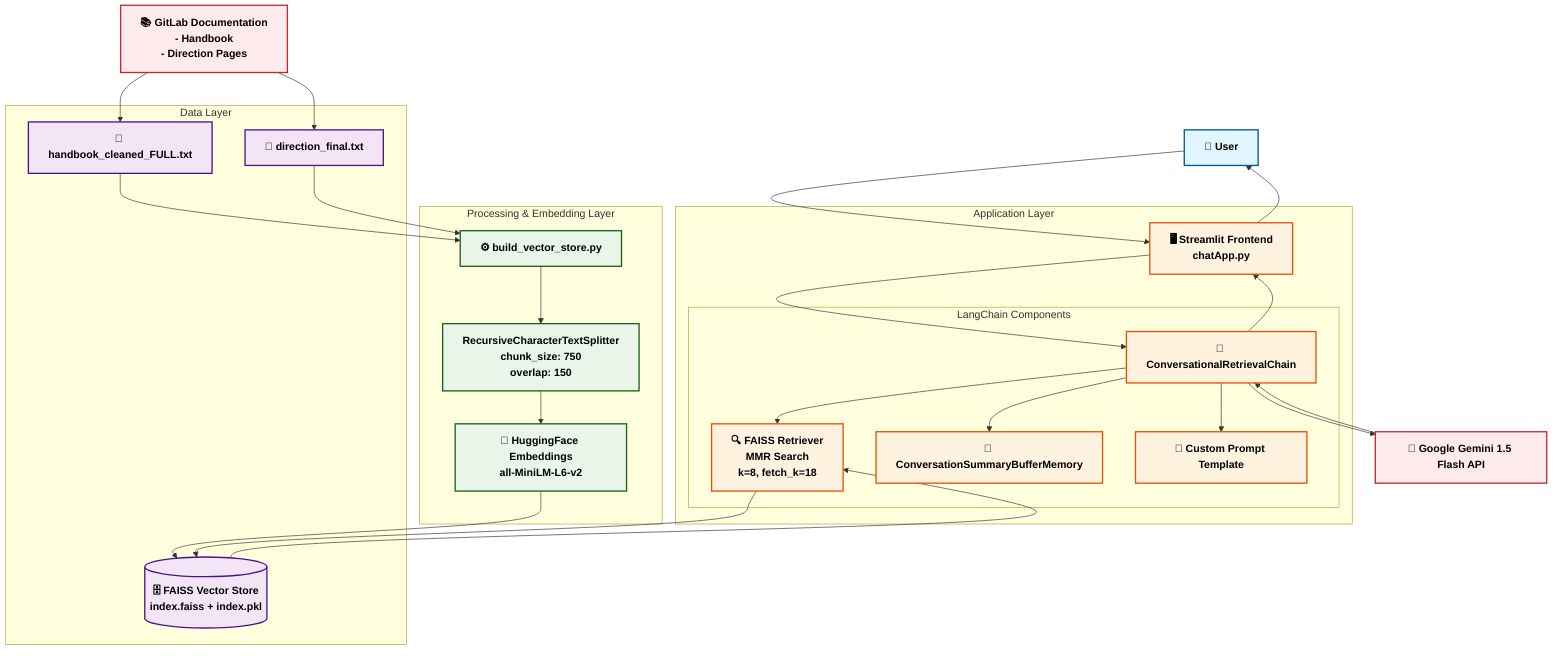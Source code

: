 graph TB
    %% External Components
    User[👤 User]
    GitLabDocs[📚 GitLab Documentation<br/>- Handbook<br/>- Direction Pages]
    GeminiAPI[🤖 Google Gemini 1.5 Flash API]
    
    %% Data Layer
    subgraph DataLayer [Data Layer]
        HandbookFile[📄 handbook_cleaned_FULL.txt]
        DirectionFile[📄 direction_final.txt]
        FAISSIndex[(🗄️ FAISS Vector Store<br/>index.faiss + index.pkl)]
    end
    
    %% Processing Layer
    subgraph ProcessingLayer ["Processing & Embedding Layer"]
        TextSplitter[RecursiveCharacterTextSplitter<br/>chunk_size: 750<br/>overlap: 150]
        Embeddings[🧠 HuggingFace Embeddings<br/>all-MiniLM-L6-v2]
        VectorBuilder[⚙️ build_vector_store.py ]

    end
    
    %% Application Layer
    subgraph AppLayer [Application Layer]
        StreamlitUI[🖥️ Streamlit Frontend<br/>chatApp.py]
        
        subgraph LangChainComponents [LangChain Components]
            Retriever[🔍 FAISS Retriever<br/>MMR Search<br/>k=8, fetch_k=18]
            Memory[🧠 ConversationSummaryBufferMemory]
            PromptTemplate[📝 Custom Prompt Template]
            QAChain[🔗 ConversationalRetrievalChain]
        end
    end
    
    %% Connections - Data Flow
    GitLabDocs --> HandbookFile
    GitLabDocs --> DirectionFile
    
    HandbookFile --> VectorBuilder
    DirectionFile --> VectorBuilder
    VectorBuilder --> TextSplitter
    TextSplitter --> Embeddings
    Embeddings --> FAISSIndex
    
    %% Runtime Connections
    User --> StreamlitUI
    StreamlitUI --> QAChain
    QAChain --> Retriever
    QAChain --> Memory
    QAChain --> PromptTemplate
    QAChain --> GeminiAPI
    
    Retriever --> FAISSIndex
    FAISSIndex --> Retriever
    
    %% Response Flow
    GeminiAPI --> QAChain
    QAChain --> StreamlitUI
    StreamlitUI --> User
    
    %% Styling
    classDef userClass fill:#e1f5fe,stroke:#01579b,stroke-width:2px,color:#000000,font-weight:bold;
    classDef dataClass fill:#f3e5f5,stroke:#4a148c,stroke-width:2px,color:#000000,font-weight:bold;
    classDef processClass fill:#e8f5e8,stroke:#1b5e20,stroke-width:2px,color:#000000,font-weight:bold;
    classDef appClass fill:#fff3e0,stroke:#e65100,stroke-width:2px,color:#000000,font-weight:bold;
    classDef apiClass fill:#ffebee,stroke:#c62828,stroke-width:2px,color:#000000,font-weight:bold;
    
    class User userClass
    class HandbookFile,DirectionFile,FAISSIndex dataClass
    class TextSplitter,Embeddings,VectorBuilder processClass
    class StreamlitUI,Retriever,Memory,PromptTemplate,QAChain appClass
    class GeminiAPI,GitLabDocs apiClass